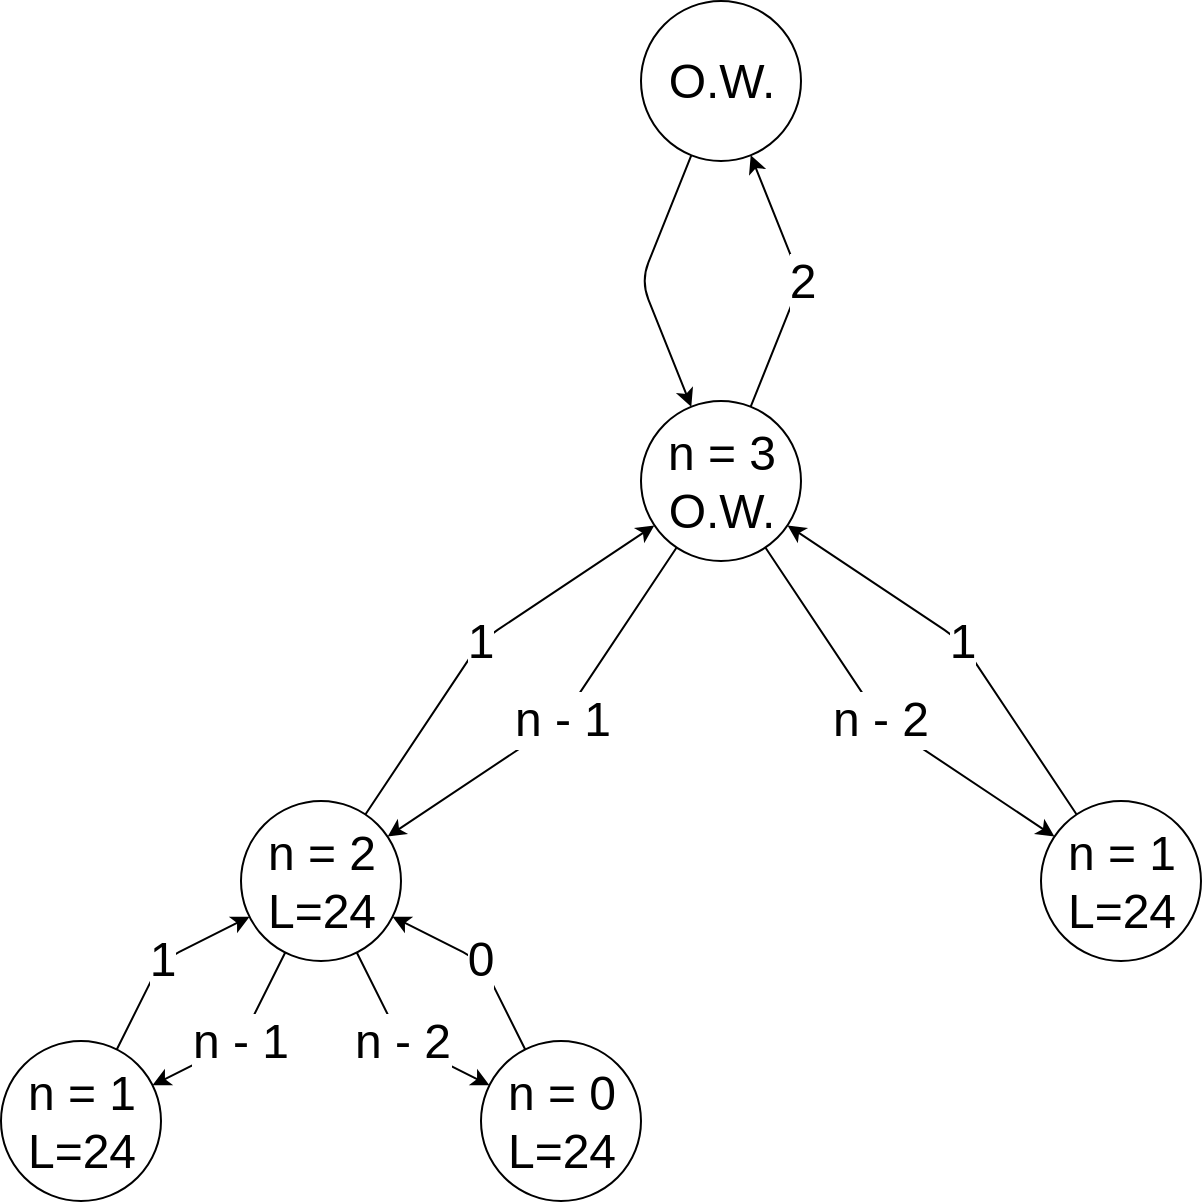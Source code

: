 <mxfile version="10.5.9" type="device"><diagram id="hSNV0kKBXaNP_6YL7abH" name="Page-1"><mxGraphModel dx="1443" dy="870" grid="1" gridSize="10" guides="1" tooltips="1" connect="1" arrows="1" fold="1" page="1" pageScale="1" pageWidth="1169" pageHeight="827" math="0" shadow="0"><root><mxCell id="0"/><mxCell id="1" parent="0"/><mxCell id="pAcGEpgZJl63NkqfjH3v-1" value="&lt;font style=&quot;font-size: 24px&quot;&gt;n = 3&lt;br&gt;O.W.&lt;/font&gt;&lt;br&gt;" style="ellipse;whiteSpace=wrap;html=1;aspect=fixed;" vertex="1" parent="1"><mxGeometry x="492.5" y="261.5" width="80" height="80" as="geometry"/></mxCell><mxCell id="pAcGEpgZJl63NkqfjH3v-2" value="&lt;font style=&quot;font-size: 24px&quot;&gt;n = 2&lt;br&gt;L=24&lt;/font&gt;&lt;br&gt;" style="ellipse;whiteSpace=wrap;html=1;aspect=fixed;" vertex="1" parent="1"><mxGeometry x="292.5" y="461.5" width="80" height="80" as="geometry"/></mxCell><mxCell id="pAcGEpgZJl63NkqfjH3v-3" value="n - 1" style="endArrow=classic;html=1;fontSize=24;" edge="1" parent="1" source="pAcGEpgZJl63NkqfjH3v-1" target="pAcGEpgZJl63NkqfjH3v-2"><mxGeometry width="50" height="50" relative="1" as="geometry"><mxPoint x="112.5" y="451.5" as="sourcePoint"/><mxPoint x="162.5" y="401.5" as="targetPoint"/><Array as="points"><mxPoint x="452.5" y="421.5"/></Array></mxGeometry></mxCell><mxCell id="pAcGEpgZJl63NkqfjH3v-4" value="&lt;font style=&quot;font-size: 24px&quot;&gt;n = 1&lt;br&gt;L=24&lt;/font&gt;&lt;br&gt;" style="ellipse;whiteSpace=wrap;html=1;aspect=fixed;" vertex="1" parent="1"><mxGeometry x="172.5" y="581.5" width="80" height="80" as="geometry"/></mxCell><mxCell id="pAcGEpgZJl63NkqfjH3v-5" value="n - 1" style="endArrow=classic;html=1;fontSize=24;" edge="1" parent="1" source="pAcGEpgZJl63NkqfjH3v-2" target="pAcGEpgZJl63NkqfjH3v-4"><mxGeometry width="50" height="50" relative="1" as="geometry"><mxPoint x="302.5" y="751.5" as="sourcePoint"/><mxPoint x="352.5" y="701.5" as="targetPoint"/><Array as="points"><mxPoint x="292.5" y="581.5"/></Array></mxGeometry></mxCell><mxCell id="pAcGEpgZJl63NkqfjH3v-6" value="1" style="endArrow=classic;html=1;fontSize=24;" edge="1" parent="1" source="pAcGEpgZJl63NkqfjH3v-4" target="pAcGEpgZJl63NkqfjH3v-2"><mxGeometry width="50" height="50" relative="1" as="geometry"><mxPoint x="192.5" y="761.5" as="sourcePoint"/><mxPoint x="262.5" y="481.5" as="targetPoint"/><Array as="points"><mxPoint x="252.5" y="541.5"/></Array></mxGeometry></mxCell><mxCell id="pAcGEpgZJl63NkqfjH3v-7" value="&lt;font style=&quot;font-size: 24px&quot;&gt;n = 0&lt;br&gt;L=24&lt;/font&gt;&lt;br&gt;" style="ellipse;whiteSpace=wrap;html=1;aspect=fixed;" vertex="1" parent="1"><mxGeometry x="412.5" y="581.5" width="80" height="80" as="geometry"/></mxCell><mxCell id="pAcGEpgZJl63NkqfjH3v-8" value="n - 2" style="endArrow=classic;html=1;fontSize=24;" edge="1" parent="1" source="pAcGEpgZJl63NkqfjH3v-2" target="pAcGEpgZJl63NkqfjH3v-7"><mxGeometry width="50" height="50" relative="1" as="geometry"><mxPoint x="392.5" y="571.5" as="sourcePoint"/><mxPoint x="442.5" y="521.5" as="targetPoint"/><Array as="points"><mxPoint x="372.5" y="581.5"/></Array></mxGeometry></mxCell><mxCell id="pAcGEpgZJl63NkqfjH3v-9" value="0" style="endArrow=classic;html=1;fontSize=24;" edge="1" parent="1" source="pAcGEpgZJl63NkqfjH3v-7" target="pAcGEpgZJl63NkqfjH3v-2"><mxGeometry width="50" height="50" relative="1" as="geometry"><mxPoint x="512.5" y="481.5" as="sourcePoint"/><mxPoint x="562.5" y="431.5" as="targetPoint"/><Array as="points"><mxPoint x="412.5" y="541.5"/></Array></mxGeometry></mxCell><mxCell id="pAcGEpgZJl63NkqfjH3v-10" value="1" style="endArrow=classic;html=1;fontSize=24;" edge="1" parent="1" source="pAcGEpgZJl63NkqfjH3v-2" target="pAcGEpgZJl63NkqfjH3v-1"><mxGeometry width="50" height="50" relative="1" as="geometry"><mxPoint x="242.5" y="451.5" as="sourcePoint"/><mxPoint x="292.5" y="401.5" as="targetPoint"/><Array as="points"><mxPoint x="412.5" y="381.5"/></Array></mxGeometry></mxCell><mxCell id="pAcGEpgZJl63NkqfjH3v-11" value="&lt;font style=&quot;font-size: 24px&quot;&gt;n = 1&lt;br&gt;L=24&lt;/font&gt;&lt;br&gt;" style="ellipse;whiteSpace=wrap;html=1;aspect=fixed;" vertex="1" parent="1"><mxGeometry x="692.5" y="461.5" width="80" height="80" as="geometry"/></mxCell><mxCell id="pAcGEpgZJl63NkqfjH3v-12" value="n - 2" style="endArrow=classic;html=1;fontSize=24;" edge="1" parent="1" source="pAcGEpgZJl63NkqfjH3v-1" target="pAcGEpgZJl63NkqfjH3v-11"><mxGeometry width="50" height="50" relative="1" as="geometry"><mxPoint x="552.5" y="511.5" as="sourcePoint"/><mxPoint x="602.5" y="461.5" as="targetPoint"/><Array as="points"><mxPoint x="612.5" y="421.5"/></Array></mxGeometry></mxCell><mxCell id="pAcGEpgZJl63NkqfjH3v-25" value="1" style="endArrow=classic;html=1;fontSize=24;" edge="1" parent="1" source="pAcGEpgZJl63NkqfjH3v-11" target="pAcGEpgZJl63NkqfjH3v-1"><mxGeometry width="50" height="50" relative="1" as="geometry"><mxPoint x="752.5" y="371.5" as="sourcePoint"/><mxPoint x="802.5" y="321.5" as="targetPoint"/><Array as="points"><mxPoint x="652.5" y="381.5"/></Array></mxGeometry></mxCell><mxCell id="pAcGEpgZJl63NkqfjH3v-26" value="O.W." style="ellipse;whiteSpace=wrap;html=1;aspect=fixed;fontSize=24;" vertex="1" parent="1"><mxGeometry x="492.5" y="61.5" width="80" height="80" as="geometry"/></mxCell><mxCell id="pAcGEpgZJl63NkqfjH3v-27" value="2" style="endArrow=classic;html=1;fontSize=24;" edge="1" parent="1" source="pAcGEpgZJl63NkqfjH3v-1" target="pAcGEpgZJl63NkqfjH3v-26"><mxGeometry width="50" height="50" relative="1" as="geometry"><mxPoint x="502.5" y="201.5" as="sourcePoint"/><mxPoint x="552.5" y="151.5" as="targetPoint"/><Array as="points"><mxPoint x="572.5" y="201.5"/></Array></mxGeometry></mxCell><mxCell id="pAcGEpgZJl63NkqfjH3v-28" value="" style="endArrow=classic;html=1;fontSize=24;" edge="1" parent="1" source="pAcGEpgZJl63NkqfjH3v-26" target="pAcGEpgZJl63NkqfjH3v-1"><mxGeometry width="50" height="50" relative="1" as="geometry"><mxPoint x="362.5" y="251.5" as="sourcePoint"/><mxPoint x="412.5" y="201.5" as="targetPoint"/><Array as="points"><mxPoint x="492.5" y="201.5"/></Array></mxGeometry></mxCell></root></mxGraphModel></diagram></mxfile>